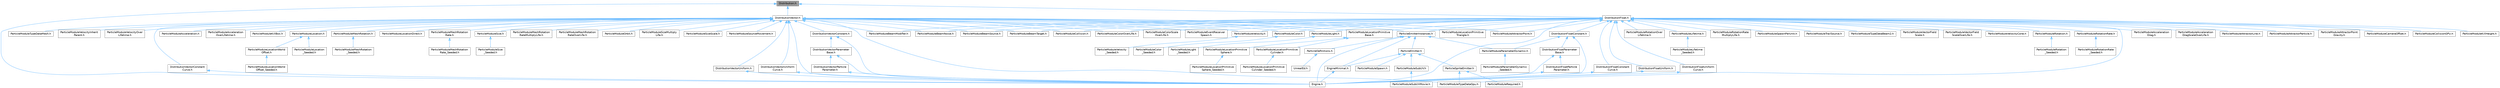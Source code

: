 digraph "Distribution.h"
{
 // INTERACTIVE_SVG=YES
 // LATEX_PDF_SIZE
  bgcolor="transparent";
  edge [fontname=Helvetica,fontsize=10,labelfontname=Helvetica,labelfontsize=10];
  node [fontname=Helvetica,fontsize=10,shape=box,height=0.2,width=0.4];
  Node1 [id="Node000001",label="Distribution.h",height=0.2,width=0.4,color="gray40", fillcolor="grey60", style="filled", fontcolor="black",tooltip=" "];
  Node1 -> Node2 [id="edge1_Node000001_Node000002",dir="back",color="steelblue1",style="solid",tooltip=" "];
  Node2 [id="Node000002",label="DistributionFloat.h",height=0.2,width=0.4,color="grey40", fillcolor="white", style="filled",URL="$d9/de9/DistributionFloat_8h.html",tooltip=" "];
  Node2 -> Node3 [id="edge2_Node000002_Node000003",dir="back",color="steelblue1",style="solid",tooltip=" "];
  Node3 [id="Node000003",label="DistributionFloatConstant.h",height=0.2,width=0.4,color="grey40", fillcolor="white", style="filled",URL="$da/dd5/DistributionFloatConstant_8h.html",tooltip=" "];
  Node3 -> Node4 [id="edge3_Node000003_Node000004",dir="back",color="steelblue1",style="solid",tooltip=" "];
  Node4 [id="Node000004",label="DistributionFloatParameter\lBase.h",height=0.2,width=0.4,color="grey40", fillcolor="white", style="filled",URL="$d5/dee/DistributionFloatParameterBase_8h.html",tooltip=" "];
  Node4 -> Node5 [id="edge4_Node000004_Node000005",dir="back",color="steelblue1",style="solid",tooltip=" "];
  Node5 [id="Node000005",label="DistributionFloatParticle\lParameter.h",height=0.2,width=0.4,color="grey40", fillcolor="white", style="filled",URL="$d9/d09/DistributionFloatParticleParameter_8h.html",tooltip=" "];
  Node5 -> Node6 [id="edge5_Node000005_Node000006",dir="back",color="steelblue1",style="solid",tooltip=" "];
  Node6 [id="Node000006",label="Engine.h",height=0.2,width=0.4,color="grey40", fillcolor="white", style="filled",URL="$d1/d34/Public_2Engine_8h.html",tooltip=" "];
  Node4 -> Node6 [id="edge6_Node000004_Node000006",dir="back",color="steelblue1",style="solid",tooltip=" "];
  Node3 -> Node6 [id="edge7_Node000003_Node000006",dir="back",color="steelblue1",style="solid",tooltip=" "];
  Node3 -> Node7 [id="edge8_Node000003_Node000007",dir="back",color="steelblue1",style="solid",tooltip=" "];
  Node7 [id="Node000007",label="ParticleModuleParameterDynamic.h",height=0.2,width=0.4,color="grey40", fillcolor="white", style="filled",URL="$d3/d04/ParticleModuleParameterDynamic_8h.html",tooltip=" "];
  Node7 -> Node8 [id="edge9_Node000007_Node000008",dir="back",color="steelblue1",style="solid",tooltip=" "];
  Node8 [id="Node000008",label="ParticleModuleParameterDynamic\l_Seeded.h",height=0.2,width=0.4,color="grey40", fillcolor="white", style="filled",URL="$de/d89/ParticleModuleParameterDynamic__Seeded_8h.html",tooltip=" "];
  Node2 -> Node9 [id="edge10_Node000002_Node000009",dir="back",color="steelblue1",style="solid",tooltip=" "];
  Node9 [id="Node000009",label="DistributionFloatConstant\lCurve.h",height=0.2,width=0.4,color="grey40", fillcolor="white", style="filled",URL="$d1/d3d/DistributionFloatConstantCurve_8h.html",tooltip=" "];
  Node9 -> Node6 [id="edge11_Node000009_Node000006",dir="back",color="steelblue1",style="solid",tooltip=" "];
  Node2 -> Node10 [id="edge12_Node000002_Node000010",dir="back",color="steelblue1",style="solid",tooltip=" "];
  Node10 [id="Node000010",label="DistributionFloatUniform.h",height=0.2,width=0.4,color="grey40", fillcolor="white", style="filled",URL="$d4/d02/DistributionFloatUniform_8h.html",tooltip=" "];
  Node10 -> Node6 [id="edge13_Node000010_Node000006",dir="back",color="steelblue1",style="solid",tooltip=" "];
  Node2 -> Node11 [id="edge14_Node000002_Node000011",dir="back",color="steelblue1",style="solid",tooltip=" "];
  Node11 [id="Node000011",label="DistributionFloatUniform\lCurve.h",height=0.2,width=0.4,color="grey40", fillcolor="white", style="filled",URL="$db/d9b/DistributionFloatUniformCurve_8h.html",tooltip=" "];
  Node11 -> Node6 [id="edge15_Node000011_Node000006",dir="back",color="steelblue1",style="solid",tooltip=" "];
  Node2 -> Node6 [id="edge16_Node000002_Node000006",dir="back",color="steelblue1",style="solid",tooltip=" "];
  Node2 -> Node12 [id="edge17_Node000002_Node000012",dir="back",color="steelblue1",style="solid",tooltip=" "];
  Node12 [id="Node000012",label="ParticleEmitterInstances.h",height=0.2,width=0.4,color="grey40", fillcolor="white", style="filled",URL="$d4/dd8/ParticleEmitterInstances_8h.html",tooltip=" "];
  Node12 -> Node6 [id="edge18_Node000012_Node000006",dir="back",color="steelblue1",style="solid",tooltip=" "];
  Node12 -> Node13 [id="edge19_Node000012_Node000013",dir="back",color="steelblue1",style="solid",tooltip=" "];
  Node13 [id="Node000013",label="EngineMinimal.h",height=0.2,width=0.4,color="grey40", fillcolor="white", style="filled",URL="$d0/d2c/EngineMinimal_8h.html",tooltip=" "];
  Node13 -> Node6 [id="edge20_Node000013_Node000006",dir="back",color="steelblue1",style="solid",tooltip=" "];
  Node12 -> Node14 [id="edge21_Node000012_Node000014",dir="back",color="steelblue1",style="solid",tooltip=" "];
  Node14 [id="Node000014",label="ParticleDefinitions.h",height=0.2,width=0.4,color="grey40", fillcolor="white", style="filled",URL="$db/dde/ParticleDefinitions_8h.html",tooltip=" "];
  Node14 -> Node15 [id="edge22_Node000014_Node000015",dir="back",color="steelblue1",style="solid",tooltip=" "];
  Node15 [id="Node000015",label="UnrealEd.h",height=0.2,width=0.4,color="grey40", fillcolor="white", style="filled",URL="$d2/d5f/UnrealEd_8h.html",tooltip=" "];
  Node12 -> Node16 [id="edge23_Node000012_Node000016",dir="back",color="steelblue1",style="solid",tooltip=" "];
  Node16 [id="Node000016",label="ParticleEmitter.h",height=0.2,width=0.4,color="grey40", fillcolor="white", style="filled",URL="$da/d0d/ParticleEmitter_8h.html",tooltip=" "];
  Node16 -> Node13 [id="edge24_Node000016_Node000013",dir="back",color="steelblue1",style="solid",tooltip=" "];
  Node16 -> Node17 [id="edge25_Node000016_Node000017",dir="back",color="steelblue1",style="solid",tooltip=" "];
  Node17 [id="Node000017",label="ParticleModuleSpawn.h",height=0.2,width=0.4,color="grey40", fillcolor="white", style="filled",URL="$d4/d84/ParticleModuleSpawn_8h.html",tooltip=" "];
  Node16 -> Node18 [id="edge26_Node000016_Node000018",dir="back",color="steelblue1",style="solid",tooltip=" "];
  Node18 [id="Node000018",label="ParticleModuleSubUV.h",height=0.2,width=0.4,color="grey40", fillcolor="white", style="filled",URL="$dc/d7d/ParticleModuleSubUV_8h.html",tooltip=" "];
  Node18 -> Node19 [id="edge27_Node000018_Node000019",dir="back",color="steelblue1",style="solid",tooltip=" "];
  Node19 [id="Node000019",label="ParticleModuleSubUVMovie.h",height=0.2,width=0.4,color="grey40", fillcolor="white", style="filled",URL="$dc/d66/ParticleModuleSubUVMovie_8h.html",tooltip=" "];
  Node16 -> Node20 [id="edge28_Node000016_Node000020",dir="back",color="steelblue1",style="solid",tooltip=" "];
  Node20 [id="Node000020",label="ParticleSpriteEmitter.h",height=0.2,width=0.4,color="grey40", fillcolor="white", style="filled",URL="$d8/d83/ParticleSpriteEmitter_8h.html",tooltip=" "];
  Node20 -> Node21 [id="edge29_Node000020_Node000021",dir="back",color="steelblue1",style="solid",tooltip=" "];
  Node21 [id="Node000021",label="ParticleModuleRequired.h",height=0.2,width=0.4,color="grey40", fillcolor="white", style="filled",URL="$dd/d80/ParticleModuleRequired_8h.html",tooltip=" "];
  Node20 -> Node22 [id="edge30_Node000020_Node000022",dir="back",color="steelblue1",style="solid",tooltip=" "];
  Node22 [id="Node000022",label="ParticleModuleTypeDataGpu.h",height=0.2,width=0.4,color="grey40", fillcolor="white", style="filled",URL="$d7/d30/ParticleModuleTypeDataGpu_8h.html",tooltip=" "];
  Node12 -> Node7 [id="edge31_Node000012_Node000007",dir="back",color="steelblue1",style="solid",tooltip=" "];
  Node2 -> Node23 [id="edge32_Node000002_Node000023",dir="back",color="steelblue1",style="solid",tooltip=" "];
  Node23 [id="Node000023",label="ParticleModuleAcceleration\lDrag.h",height=0.2,width=0.4,color="grey40", fillcolor="white", style="filled",URL="$d5/df7/ParticleModuleAccelerationDrag_8h.html",tooltip=" "];
  Node2 -> Node24 [id="edge33_Node000002_Node000024",dir="back",color="steelblue1",style="solid",tooltip=" "];
  Node24 [id="Node000024",label="ParticleModuleAcceleration\lDragScaleOverLife.h",height=0.2,width=0.4,color="grey40", fillcolor="white", style="filled",URL="$d1/d71/ParticleModuleAccelerationDragScaleOverLife_8h.html",tooltip=" "];
  Node2 -> Node25 [id="edge34_Node000002_Node000025",dir="back",color="steelblue1",style="solid",tooltip=" "];
  Node25 [id="Node000025",label="ParticleModuleAttractorLine.h",height=0.2,width=0.4,color="grey40", fillcolor="white", style="filled",URL="$dc/df9/ParticleModuleAttractorLine_8h.html",tooltip=" "];
  Node2 -> Node26 [id="edge35_Node000002_Node000026",dir="back",color="steelblue1",style="solid",tooltip=" "];
  Node26 [id="Node000026",label="ParticleModuleAttractorParticle.h",height=0.2,width=0.4,color="grey40", fillcolor="white", style="filled",URL="$d3/df1/ParticleModuleAttractorParticle_8h.html",tooltip=" "];
  Node2 -> Node27 [id="edge36_Node000002_Node000027",dir="back",color="steelblue1",style="solid",tooltip=" "];
  Node27 [id="Node000027",label="ParticleModuleAttractorPoint.h",height=0.2,width=0.4,color="grey40", fillcolor="white", style="filled",URL="$d8/d84/ParticleModuleAttractorPoint_8h.html",tooltip=" "];
  Node2 -> Node28 [id="edge37_Node000002_Node000028",dir="back",color="steelblue1",style="solid",tooltip=" "];
  Node28 [id="Node000028",label="ParticleModuleAttractorPoint\lGravity.h",height=0.2,width=0.4,color="grey40", fillcolor="white", style="filled",URL="$d3/de8/ParticleModuleAttractorPointGravity_8h.html",tooltip=" "];
  Node2 -> Node29 [id="edge38_Node000002_Node000029",dir="back",color="steelblue1",style="solid",tooltip=" "];
  Node29 [id="Node000029",label="ParticleModuleBeamModifier.h",height=0.2,width=0.4,color="grey40", fillcolor="white", style="filled",URL="$d4/dcf/ParticleModuleBeamModifier_8h.html",tooltip=" "];
  Node2 -> Node30 [id="edge39_Node000002_Node000030",dir="back",color="steelblue1",style="solid",tooltip=" "];
  Node30 [id="Node000030",label="ParticleModuleBeamNoise.h",height=0.2,width=0.4,color="grey40", fillcolor="white", style="filled",URL="$d6/d06/ParticleModuleBeamNoise_8h.html",tooltip=" "];
  Node2 -> Node31 [id="edge40_Node000002_Node000031",dir="back",color="steelblue1",style="solid",tooltip=" "];
  Node31 [id="Node000031",label="ParticleModuleBeamSource.h",height=0.2,width=0.4,color="grey40", fillcolor="white", style="filled",URL="$d4/d93/ParticleModuleBeamSource_8h.html",tooltip=" "];
  Node2 -> Node32 [id="edge41_Node000002_Node000032",dir="back",color="steelblue1",style="solid",tooltip=" "];
  Node32 [id="Node000032",label="ParticleModuleBeamTarget.h",height=0.2,width=0.4,color="grey40", fillcolor="white", style="filled",URL="$dc/d01/ParticleModuleBeamTarget_8h.html",tooltip=" "];
  Node2 -> Node33 [id="edge42_Node000002_Node000033",dir="back",color="steelblue1",style="solid",tooltip=" "];
  Node33 [id="Node000033",label="ParticleModuleCameraOffset.h",height=0.2,width=0.4,color="grey40", fillcolor="white", style="filled",URL="$d7/da1/ParticleModuleCameraOffset_8h.html",tooltip=" "];
  Node2 -> Node34 [id="edge43_Node000002_Node000034",dir="back",color="steelblue1",style="solid",tooltip=" "];
  Node34 [id="Node000034",label="ParticleModuleCollision.h",height=0.2,width=0.4,color="grey40", fillcolor="white", style="filled",URL="$d5/d24/ParticleModuleCollision_8h.html",tooltip=" "];
  Node2 -> Node35 [id="edge44_Node000002_Node000035",dir="back",color="steelblue1",style="solid",tooltip=" "];
  Node35 [id="Node000035",label="ParticleModuleCollisionGPU.h",height=0.2,width=0.4,color="grey40", fillcolor="white", style="filled",URL="$d1/de4/ParticleModuleCollisionGPU_8h.html",tooltip=" "];
  Node2 -> Node36 [id="edge45_Node000002_Node000036",dir="back",color="steelblue1",style="solid",tooltip=" "];
  Node36 [id="Node000036",label="ParticleModuleColor.h",height=0.2,width=0.4,color="grey40", fillcolor="white", style="filled",URL="$dd/d54/ParticleModuleColor_8h.html",tooltip=" "];
  Node36 -> Node37 [id="edge46_Node000036_Node000037",dir="back",color="steelblue1",style="solid",tooltip=" "];
  Node37 [id="Node000037",label="ParticleModuleColor\l_Seeded.h",height=0.2,width=0.4,color="grey40", fillcolor="white", style="filled",URL="$d9/d67/ParticleModuleColor__Seeded_8h.html",tooltip=" "];
  Node2 -> Node38 [id="edge47_Node000002_Node000038",dir="back",color="steelblue1",style="solid",tooltip=" "];
  Node38 [id="Node000038",label="ParticleModuleColorOverLife.h",height=0.2,width=0.4,color="grey40", fillcolor="white", style="filled",URL="$d3/d60/ParticleModuleColorOverLife_8h.html",tooltip=" "];
  Node2 -> Node39 [id="edge48_Node000002_Node000039",dir="back",color="steelblue1",style="solid",tooltip=" "];
  Node39 [id="Node000039",label="ParticleModuleColorScale\lOverLife.h",height=0.2,width=0.4,color="grey40", fillcolor="white", style="filled",URL="$d0/deb/ParticleModuleColorScaleOverLife_8h.html",tooltip=" "];
  Node2 -> Node40 [id="edge49_Node000002_Node000040",dir="back",color="steelblue1",style="solid",tooltip=" "];
  Node40 [id="Node000040",label="ParticleModuleEventReceiver\lSpawn.h",height=0.2,width=0.4,color="grey40", fillcolor="white", style="filled",URL="$df/da0/ParticleModuleEventReceiverSpawn_8h.html",tooltip=" "];
  Node2 -> Node41 [id="edge50_Node000002_Node000041",dir="back",color="steelblue1",style="solid",tooltip=" "];
  Node41 [id="Node000041",label="ParticleModuleKillHeight.h",height=0.2,width=0.4,color="grey40", fillcolor="white", style="filled",URL="$d7/d89/ParticleModuleKillHeight_8h.html",tooltip=" "];
  Node2 -> Node42 [id="edge51_Node000002_Node000042",dir="back",color="steelblue1",style="solid",tooltip=" "];
  Node42 [id="Node000042",label="ParticleModuleLifetime.h",height=0.2,width=0.4,color="grey40", fillcolor="white", style="filled",URL="$d0/dac/ParticleModuleLifetime_8h.html",tooltip=" "];
  Node42 -> Node43 [id="edge52_Node000042_Node000043",dir="back",color="steelblue1",style="solid",tooltip=" "];
  Node43 [id="Node000043",label="ParticleModuleLifetime\l_Seeded.h",height=0.2,width=0.4,color="grey40", fillcolor="white", style="filled",URL="$dd/d0d/ParticleModuleLifetime__Seeded_8h.html",tooltip=" "];
  Node2 -> Node44 [id="edge53_Node000002_Node000044",dir="back",color="steelblue1",style="solid",tooltip=" "];
  Node44 [id="Node000044",label="ParticleModuleLight.h",height=0.2,width=0.4,color="grey40", fillcolor="white", style="filled",URL="$d6/dd4/ParticleModuleLight_8h.html",tooltip=" "];
  Node44 -> Node45 [id="edge54_Node000044_Node000045",dir="back",color="steelblue1",style="solid",tooltip=" "];
  Node45 [id="Node000045",label="ParticleModuleLight\l_Seeded.h",height=0.2,width=0.4,color="grey40", fillcolor="white", style="filled",URL="$da/df1/ParticleModuleLight__Seeded_8h.html",tooltip=" "];
  Node2 -> Node46 [id="edge55_Node000002_Node000046",dir="back",color="steelblue1",style="solid",tooltip=" "];
  Node46 [id="Node000046",label="ParticleModuleLocationPrimitive\lBase.h",height=0.2,width=0.4,color="grey40", fillcolor="white", style="filled",URL="$dd/d81/ParticleModuleLocationPrimitiveBase_8h.html",tooltip=" "];
  Node46 -> Node47 [id="edge56_Node000046_Node000047",dir="back",color="steelblue1",style="solid",tooltip=" "];
  Node47 [id="Node000047",label="ParticleModuleLocationPrimitive\lCylinder.h",height=0.2,width=0.4,color="grey40", fillcolor="white", style="filled",URL="$dc/d94/ParticleModuleLocationPrimitiveCylinder_8h.html",tooltip=" "];
  Node47 -> Node48 [id="edge57_Node000047_Node000048",dir="back",color="steelblue1",style="solid",tooltip=" "];
  Node48 [id="Node000048",label="ParticleModuleLocationPrimitive\lCylinder_Seeded.h",height=0.2,width=0.4,color="grey40", fillcolor="white", style="filled",URL="$d7/d44/ParticleModuleLocationPrimitiveCylinder__Seeded_8h.html",tooltip=" "];
  Node46 -> Node49 [id="edge58_Node000046_Node000049",dir="back",color="steelblue1",style="solid",tooltip=" "];
  Node49 [id="Node000049",label="ParticleModuleLocationPrimitive\lSphere.h",height=0.2,width=0.4,color="grey40", fillcolor="white", style="filled",URL="$d1/d59/ParticleModuleLocationPrimitiveSphere_8h.html",tooltip=" "];
  Node49 -> Node50 [id="edge59_Node000049_Node000050",dir="back",color="steelblue1",style="solid",tooltip=" "];
  Node50 [id="Node000050",label="ParticleModuleLocationPrimitive\lSphere_Seeded.h",height=0.2,width=0.4,color="grey40", fillcolor="white", style="filled",URL="$d7/d25/ParticleModuleLocationPrimitiveSphere__Seeded_8h.html",tooltip=" "];
  Node2 -> Node51 [id="edge60_Node000002_Node000051",dir="back",color="steelblue1",style="solid",tooltip=" "];
  Node51 [id="Node000051",label="ParticleModuleLocationPrimitive\lTriangle.h",height=0.2,width=0.4,color="grey40", fillcolor="white", style="filled",URL="$d4/d22/ParticleModuleLocationPrimitiveTriangle_8h.html",tooltip=" "];
  Node2 -> Node52 [id="edge61_Node000002_Node000052",dir="back",color="steelblue1",style="solid",tooltip=" "];
  Node52 [id="Node000052",label="ParticleModuleRotation.h",height=0.2,width=0.4,color="grey40", fillcolor="white", style="filled",URL="$dc/dfd/ParticleModuleRotation_8h.html",tooltip=" "];
  Node52 -> Node53 [id="edge62_Node000052_Node000053",dir="back",color="steelblue1",style="solid",tooltip=" "];
  Node53 [id="Node000053",label="ParticleModuleRotation\l_Seeded.h",height=0.2,width=0.4,color="grey40", fillcolor="white", style="filled",URL="$d4/d9d/ParticleModuleRotation__Seeded_8h.html",tooltip=" "];
  Node2 -> Node54 [id="edge63_Node000002_Node000054",dir="back",color="steelblue1",style="solid",tooltip=" "];
  Node54 [id="Node000054",label="ParticleModuleRotationOver\lLifetime.h",height=0.2,width=0.4,color="grey40", fillcolor="white", style="filled",URL="$d5/d1c/ParticleModuleRotationOverLifetime_8h.html",tooltip=" "];
  Node2 -> Node55 [id="edge64_Node000002_Node000055",dir="back",color="steelblue1",style="solid",tooltip=" "];
  Node55 [id="Node000055",label="ParticleModuleRotationRate.h",height=0.2,width=0.4,color="grey40", fillcolor="white", style="filled",URL="$d9/d56/ParticleModuleRotationRate_8h.html",tooltip=" "];
  Node55 -> Node56 [id="edge65_Node000055_Node000056",dir="back",color="steelblue1",style="solid",tooltip=" "];
  Node56 [id="Node000056",label="ParticleModuleRotationRate\l_Seeded.h",height=0.2,width=0.4,color="grey40", fillcolor="white", style="filled",URL="$d5/df0/ParticleModuleRotationRate__Seeded_8h.html",tooltip=" "];
  Node2 -> Node57 [id="edge66_Node000002_Node000057",dir="back",color="steelblue1",style="solid",tooltip=" "];
  Node57 [id="Node000057",label="ParticleModuleRotationRate\lMultiplyLife.h",height=0.2,width=0.4,color="grey40", fillcolor="white", style="filled",URL="$d0/d0e/ParticleModuleRotationRateMultiplyLife_8h.html",tooltip=" "];
  Node2 -> Node58 [id="edge67_Node000002_Node000058",dir="back",color="steelblue1",style="solid",tooltip=" "];
  Node58 [id="Node000058",label="ParticleModuleSpawnPerUnit.h",height=0.2,width=0.4,color="grey40", fillcolor="white", style="filled",URL="$d6/d52/ParticleModuleSpawnPerUnit_8h.html",tooltip=" "];
  Node2 -> Node59 [id="edge68_Node000002_Node000059",dir="back",color="steelblue1",style="solid",tooltip=" "];
  Node59 [id="Node000059",label="ParticleModuleTrailSource.h",height=0.2,width=0.4,color="grey40", fillcolor="white", style="filled",URL="$dc/dc5/ParticleModuleTrailSource_8h.html",tooltip=" "];
  Node2 -> Node60 [id="edge69_Node000002_Node000060",dir="back",color="steelblue1",style="solid",tooltip=" "];
  Node60 [id="Node000060",label="ParticleModuleTypeDataBeam2.h",height=0.2,width=0.4,color="grey40", fillcolor="white", style="filled",URL="$d9/de2/ParticleModuleTypeDataBeam2_8h.html",tooltip=" "];
  Node2 -> Node22 [id="edge70_Node000002_Node000022",dir="back",color="steelblue1",style="solid",tooltip=" "];
  Node2 -> Node61 [id="edge71_Node000002_Node000061",dir="back",color="steelblue1",style="solid",tooltip=" "];
  Node61 [id="Node000061",label="ParticleModuleVectorField\lScale.h",height=0.2,width=0.4,color="grey40", fillcolor="white", style="filled",URL="$d5/dda/ParticleModuleVectorFieldScale_8h.html",tooltip=" "];
  Node2 -> Node62 [id="edge72_Node000002_Node000062",dir="back",color="steelblue1",style="solid",tooltip=" "];
  Node62 [id="Node000062",label="ParticleModuleVectorField\lScaleOverLife.h",height=0.2,width=0.4,color="grey40", fillcolor="white", style="filled",URL="$d8/df3/ParticleModuleVectorFieldScaleOverLife_8h.html",tooltip=" "];
  Node2 -> Node63 [id="edge73_Node000002_Node000063",dir="back",color="steelblue1",style="solid",tooltip=" "];
  Node63 [id="Node000063",label="ParticleModuleVelocity.h",height=0.2,width=0.4,color="grey40", fillcolor="white", style="filled",URL="$d3/d16/ParticleModuleVelocity_8h.html",tooltip=" "];
  Node63 -> Node64 [id="edge74_Node000063_Node000064",dir="back",color="steelblue1",style="solid",tooltip=" "];
  Node64 [id="Node000064",label="ParticleModuleVelocity\l_Seeded.h",height=0.2,width=0.4,color="grey40", fillcolor="white", style="filled",URL="$d4/df4/ParticleModuleVelocity__Seeded_8h.html",tooltip=" "];
  Node2 -> Node65 [id="edge75_Node000002_Node000065",dir="back",color="steelblue1",style="solid",tooltip=" "];
  Node65 [id="Node000065",label="ParticleModuleVelocityCone.h",height=0.2,width=0.4,color="grey40", fillcolor="white", style="filled",URL="$db/d21/ParticleModuleVelocityCone_8h.html",tooltip=" "];
  Node1 -> Node66 [id="edge76_Node000001_Node000066",dir="back",color="steelblue1",style="solid",tooltip=" "];
  Node66 [id="Node000066",label="DistributionVector.h",height=0.2,width=0.4,color="grey40", fillcolor="white", style="filled",URL="$d7/d4e/DistributionVector_8h.html",tooltip=" "];
  Node66 -> Node67 [id="edge77_Node000066_Node000067",dir="back",color="steelblue1",style="solid",tooltip=" "];
  Node67 [id="Node000067",label="DistributionVectorConstant.h",height=0.2,width=0.4,color="grey40", fillcolor="white", style="filled",URL="$d7/d57/DistributionVectorConstant_8h.html",tooltip=" "];
  Node67 -> Node68 [id="edge78_Node000067_Node000068",dir="back",color="steelblue1",style="solid",tooltip=" "];
  Node68 [id="Node000068",label="DistributionVectorParameter\lBase.h",height=0.2,width=0.4,color="grey40", fillcolor="white", style="filled",URL="$d0/d72/DistributionVectorParameterBase_8h.html",tooltip=" "];
  Node68 -> Node69 [id="edge79_Node000068_Node000069",dir="back",color="steelblue1",style="solid",tooltip=" "];
  Node69 [id="Node000069",label="DistributionVectorParticle\lParameter.h",height=0.2,width=0.4,color="grey40", fillcolor="white", style="filled",URL="$db/db5/DistributionVectorParticleParameter_8h.html",tooltip=" "];
  Node69 -> Node6 [id="edge80_Node000069_Node000006",dir="back",color="steelblue1",style="solid",tooltip=" "];
  Node68 -> Node6 [id="edge81_Node000068_Node000006",dir="back",color="steelblue1",style="solid",tooltip=" "];
  Node67 -> Node6 [id="edge82_Node000067_Node000006",dir="back",color="steelblue1",style="solid",tooltip=" "];
  Node66 -> Node70 [id="edge83_Node000066_Node000070",dir="back",color="steelblue1",style="solid",tooltip=" "];
  Node70 [id="Node000070",label="DistributionVectorConstant\lCurve.h",height=0.2,width=0.4,color="grey40", fillcolor="white", style="filled",URL="$d4/de2/DistributionVectorConstantCurve_8h.html",tooltip=" "];
  Node70 -> Node6 [id="edge84_Node000070_Node000006",dir="back",color="steelblue1",style="solid",tooltip=" "];
  Node66 -> Node71 [id="edge85_Node000066_Node000071",dir="back",color="steelblue1",style="solid",tooltip=" "];
  Node71 [id="Node000071",label="DistributionVectorUniform.h",height=0.2,width=0.4,color="grey40", fillcolor="white", style="filled",URL="$de/d7b/DistributionVectorUniform_8h.html",tooltip=" "];
  Node71 -> Node6 [id="edge86_Node000071_Node000006",dir="back",color="steelblue1",style="solid",tooltip=" "];
  Node66 -> Node72 [id="edge87_Node000066_Node000072",dir="back",color="steelblue1",style="solid",tooltip=" "];
  Node72 [id="Node000072",label="DistributionVectorUniform\lCurve.h",height=0.2,width=0.4,color="grey40", fillcolor="white", style="filled",URL="$dd/d62/DistributionVectorUniformCurve_8h.html",tooltip=" "];
  Node72 -> Node6 [id="edge88_Node000072_Node000006",dir="back",color="steelblue1",style="solid",tooltip=" "];
  Node66 -> Node6 [id="edge89_Node000066_Node000006",dir="back",color="steelblue1",style="solid",tooltip=" "];
  Node66 -> Node12 [id="edge90_Node000066_Node000012",dir="back",color="steelblue1",style="solid",tooltip=" "];
  Node66 -> Node73 [id="edge91_Node000066_Node000073",dir="back",color="steelblue1",style="solid",tooltip=" "];
  Node73 [id="Node000073",label="ParticleModuleAcceleration.h",height=0.2,width=0.4,color="grey40", fillcolor="white", style="filled",URL="$d2/dcc/ParticleModuleAcceleration_8h.html",tooltip=" "];
  Node66 -> Node74 [id="edge92_Node000066_Node000074",dir="back",color="steelblue1",style="solid",tooltip=" "];
  Node74 [id="Node000074",label="ParticleModuleAcceleration\lOverLifetime.h",height=0.2,width=0.4,color="grey40", fillcolor="white", style="filled",URL="$d8/de4/ParticleModuleAccelerationOverLifetime_8h.html",tooltip=" "];
  Node66 -> Node27 [id="edge93_Node000066_Node000027",dir="back",color="steelblue1",style="solid",tooltip=" "];
  Node66 -> Node29 [id="edge94_Node000066_Node000029",dir="back",color="steelblue1",style="solid",tooltip=" "];
  Node66 -> Node30 [id="edge95_Node000066_Node000030",dir="back",color="steelblue1",style="solid",tooltip=" "];
  Node66 -> Node31 [id="edge96_Node000066_Node000031",dir="back",color="steelblue1",style="solid",tooltip=" "];
  Node66 -> Node32 [id="edge97_Node000066_Node000032",dir="back",color="steelblue1",style="solid",tooltip=" "];
  Node66 -> Node34 [id="edge98_Node000066_Node000034",dir="back",color="steelblue1",style="solid",tooltip=" "];
  Node66 -> Node36 [id="edge99_Node000066_Node000036",dir="back",color="steelblue1",style="solid",tooltip=" "];
  Node66 -> Node38 [id="edge100_Node000066_Node000038",dir="back",color="steelblue1",style="solid",tooltip=" "];
  Node66 -> Node39 [id="edge101_Node000066_Node000039",dir="back",color="steelblue1",style="solid",tooltip=" "];
  Node66 -> Node40 [id="edge102_Node000066_Node000040",dir="back",color="steelblue1",style="solid",tooltip=" "];
  Node66 -> Node75 [id="edge103_Node000066_Node000075",dir="back",color="steelblue1",style="solid",tooltip=" "];
  Node75 [id="Node000075",label="ParticleModuleKillBox.h",height=0.2,width=0.4,color="grey40", fillcolor="white", style="filled",URL="$d5/d64/ParticleModuleKillBox_8h.html",tooltip=" "];
  Node66 -> Node44 [id="edge104_Node000066_Node000044",dir="back",color="steelblue1",style="solid",tooltip=" "];
  Node66 -> Node76 [id="edge105_Node000066_Node000076",dir="back",color="steelblue1",style="solid",tooltip=" "];
  Node76 [id="Node000076",label="ParticleModuleLocation.h",height=0.2,width=0.4,color="grey40", fillcolor="white", style="filled",URL="$d5/d77/ParticleModuleLocation_8h.html",tooltip=" "];
  Node76 -> Node77 [id="edge106_Node000076_Node000077",dir="back",color="steelblue1",style="solid",tooltip=" "];
  Node77 [id="Node000077",label="ParticleModuleLocationWorld\lOffset.h",height=0.2,width=0.4,color="grey40", fillcolor="white", style="filled",URL="$df/d50/ParticleModuleLocationWorldOffset_8h.html",tooltip=" "];
  Node77 -> Node78 [id="edge107_Node000077_Node000078",dir="back",color="steelblue1",style="solid",tooltip=" "];
  Node78 [id="Node000078",label="ParticleModuleLocationWorld\lOffset_Seeded.h",height=0.2,width=0.4,color="grey40", fillcolor="white", style="filled",URL="$d2/d1b/ParticleModuleLocationWorldOffset__Seeded_8h.html",tooltip=" "];
  Node76 -> Node79 [id="edge108_Node000076_Node000079",dir="back",color="steelblue1",style="solid",tooltip=" "];
  Node79 [id="Node000079",label="ParticleModuleLocation\l_Seeded.h",height=0.2,width=0.4,color="grey40", fillcolor="white", style="filled",URL="$dd/d5b/ParticleModuleLocation__Seeded_8h.html",tooltip=" "];
  Node66 -> Node80 [id="edge109_Node000066_Node000080",dir="back",color="steelblue1",style="solid",tooltip=" "];
  Node80 [id="Node000080",label="ParticleModuleLocationDirect.h",height=0.2,width=0.4,color="grey40", fillcolor="white", style="filled",URL="$d9/d21/ParticleModuleLocationDirect_8h.html",tooltip=" "];
  Node66 -> Node46 [id="edge110_Node000066_Node000046",dir="back",color="steelblue1",style="solid",tooltip=" "];
  Node66 -> Node51 [id="edge111_Node000066_Node000051",dir="back",color="steelblue1",style="solid",tooltip=" "];
  Node66 -> Node81 [id="edge112_Node000066_Node000081",dir="back",color="steelblue1",style="solid",tooltip=" "];
  Node81 [id="Node000081",label="ParticleModuleMeshRotation.h",height=0.2,width=0.4,color="grey40", fillcolor="white", style="filled",URL="$d7/dd8/ParticleModuleMeshRotation_8h.html",tooltip=" "];
  Node81 -> Node82 [id="edge113_Node000081_Node000082",dir="back",color="steelblue1",style="solid",tooltip=" "];
  Node82 [id="Node000082",label="ParticleModuleMeshRotation\l_Seeded.h",height=0.2,width=0.4,color="grey40", fillcolor="white", style="filled",URL="$d9/d3d/ParticleModuleMeshRotation__Seeded_8h.html",tooltip=" "];
  Node66 -> Node83 [id="edge114_Node000066_Node000083",dir="back",color="steelblue1",style="solid",tooltip=" "];
  Node83 [id="Node000083",label="ParticleModuleMeshRotation\lRate.h",height=0.2,width=0.4,color="grey40", fillcolor="white", style="filled",URL="$d4/d1e/ParticleModuleMeshRotationRate_8h.html",tooltip=" "];
  Node83 -> Node84 [id="edge115_Node000083_Node000084",dir="back",color="steelblue1",style="solid",tooltip=" "];
  Node84 [id="Node000084",label="ParticleModuleMeshRotation\lRate_Seeded.h",height=0.2,width=0.4,color="grey40", fillcolor="white", style="filled",URL="$df/d59/ParticleModuleMeshRotationRate__Seeded_8h.html",tooltip=" "];
  Node66 -> Node85 [id="edge116_Node000066_Node000085",dir="back",color="steelblue1",style="solid",tooltip=" "];
  Node85 [id="Node000085",label="ParticleModuleMeshRotation\lRateMultiplyLife.h",height=0.2,width=0.4,color="grey40", fillcolor="white", style="filled",URL="$d2/d9f/ParticleModuleMeshRotationRateMultiplyLife_8h.html",tooltip=" "];
  Node66 -> Node86 [id="edge117_Node000066_Node000086",dir="back",color="steelblue1",style="solid",tooltip=" "];
  Node86 [id="Node000086",label="ParticleModuleMeshRotation\lRateOverLife.h",height=0.2,width=0.4,color="grey40", fillcolor="white", style="filled",URL="$d9/dc6/ParticleModuleMeshRotationRateOverLife_8h.html",tooltip=" "];
  Node66 -> Node87 [id="edge118_Node000066_Node000087",dir="back",color="steelblue1",style="solid",tooltip=" "];
  Node87 [id="Node000087",label="ParticleModuleOrbit.h",height=0.2,width=0.4,color="grey40", fillcolor="white", style="filled",URL="$d6/dbd/ParticleModuleOrbit_8h.html",tooltip=" "];
  Node66 -> Node88 [id="edge119_Node000066_Node000088",dir="back",color="steelblue1",style="solid",tooltip=" "];
  Node88 [id="Node000088",label="ParticleModuleSize.h",height=0.2,width=0.4,color="grey40", fillcolor="white", style="filled",URL="$df/dd0/ParticleModuleSize_8h.html",tooltip=" "];
  Node88 -> Node89 [id="edge120_Node000088_Node000089",dir="back",color="steelblue1",style="solid",tooltip=" "];
  Node89 [id="Node000089",label="ParticleModuleSize\l_Seeded.h",height=0.2,width=0.4,color="grey40", fillcolor="white", style="filled",URL="$db/d05/ParticleModuleSize__Seeded_8h.html",tooltip=" "];
  Node66 -> Node90 [id="edge121_Node000066_Node000090",dir="back",color="steelblue1",style="solid",tooltip=" "];
  Node90 [id="Node000090",label="ParticleModuleSizeMultiply\lLife.h",height=0.2,width=0.4,color="grey40", fillcolor="white", style="filled",URL="$d6/db0/ParticleModuleSizeMultiplyLife_8h.html",tooltip=" "];
  Node66 -> Node91 [id="edge122_Node000066_Node000091",dir="back",color="steelblue1",style="solid",tooltip=" "];
  Node91 [id="Node000091",label="ParticleModuleSizeScale.h",height=0.2,width=0.4,color="grey40", fillcolor="white", style="filled",URL="$d5/d5c/ParticleModuleSizeScale_8h.html",tooltip=" "];
  Node66 -> Node92 [id="edge123_Node000066_Node000092",dir="back",color="steelblue1",style="solid",tooltip=" "];
  Node92 [id="Node000092",label="ParticleModuleSourceMovement.h",height=0.2,width=0.4,color="grey40", fillcolor="white", style="filled",URL="$dc/d42/ParticleModuleSourceMovement_8h.html",tooltip=" "];
  Node66 -> Node22 [id="edge124_Node000066_Node000022",dir="back",color="steelblue1",style="solid",tooltip=" "];
  Node66 -> Node93 [id="edge125_Node000066_Node000093",dir="back",color="steelblue1",style="solid",tooltip=" "];
  Node93 [id="Node000093",label="ParticleModuleTypeDataMesh.h",height=0.2,width=0.4,color="grey40", fillcolor="white", style="filled",URL="$d1/d06/ParticleModuleTypeDataMesh_8h.html",tooltip=" "];
  Node66 -> Node63 [id="edge126_Node000066_Node000063",dir="back",color="steelblue1",style="solid",tooltip=" "];
  Node66 -> Node94 [id="edge127_Node000066_Node000094",dir="back",color="steelblue1",style="solid",tooltip=" "];
  Node94 [id="Node000094",label="ParticleModuleVelocityInherit\lParent.h",height=0.2,width=0.4,color="grey40", fillcolor="white", style="filled",URL="$d6/d09/ParticleModuleVelocityInheritParent_8h.html",tooltip=" "];
  Node66 -> Node95 [id="edge128_Node000066_Node000095",dir="back",color="steelblue1",style="solid",tooltip=" "];
  Node95 [id="Node000095",label="ParticleModuleVelocityOver\lLifetime.h",height=0.2,width=0.4,color="grey40", fillcolor="white", style="filled",URL="$dd/d53/ParticleModuleVelocityOverLifetime_8h.html",tooltip=" "];
  Node1 -> Node6 [id="edge129_Node000001_Node000006",dir="back",color="steelblue1",style="solid",tooltip=" "];
}
